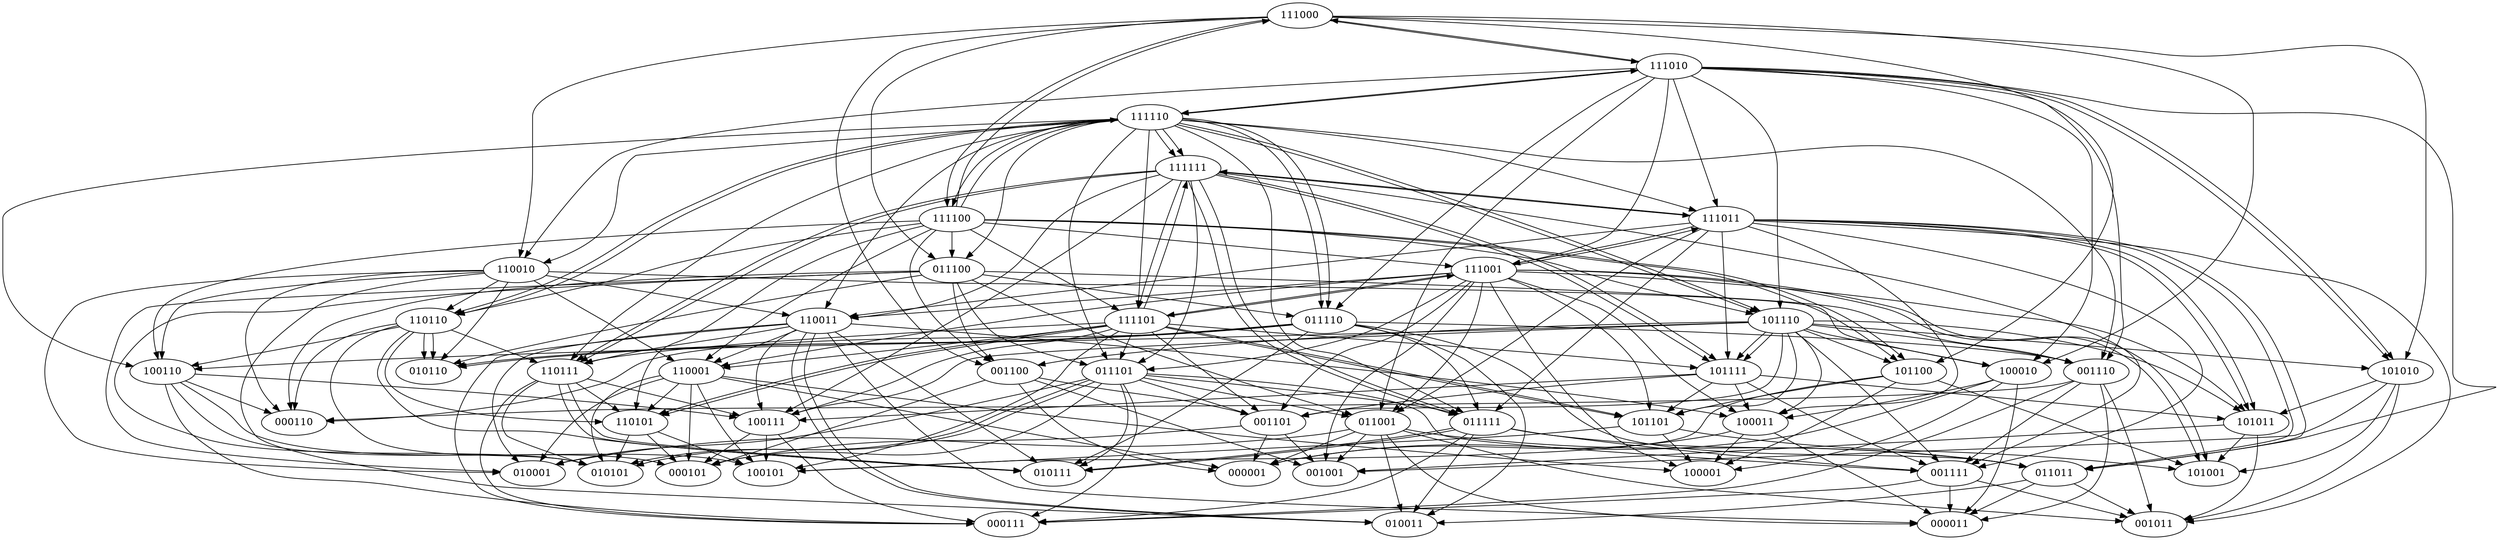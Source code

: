 digraph G{

{node_1 [label="000001"];
node_2 [label="000011"];
node_3 [label="000101"];
node_4 [label="000110"];
node_5 [label="000111"];
node_6 [label="001001"];
node_7 [label="001011"];
node_8 [label="001100"];
node_9 [label="001101"];
node_10 [label="001110"];
node_11 [label="001111"];
node_12 [label="010001"];
node_13 [label="010011"];
node_14 [label="010101"];
node_15 [label="010110"];
node_16 [label="010111"];
node_17 [label="011001"];
node_18 [label="011011"];
node_19 [label="011100"];
node_20 [label="011101"];
node_21 [label="011110"];
node_22 [label="011111"];
node_23 [label="100001"];
node_24 [label="100010"];
node_25 [label="100011"];
node_26 [label="100101"];
node_27 [label="100110"];
node_28 [label="100111"];
node_29 [label="101001"];
node_30 [label="101010"];
node_31 [label="101011"];
node_32 [label="101100"];
node_33 [label="101101"];
node_34 [label="101110"];
node_35 [label="101111"];
node_36 [label="110001"];
node_37 [label="110010"];
node_38 [label="110011"];
node_39 [label="110101"];
node_40 [label="110110"];
node_41 [label="110111"];
node_42 [label="111000"];
node_43 [label="111001"];
node_44 [label="111010"];
node_45 [label="111011"];
node_46 [label="111100"];
node_47 [label="111101"];
node_48 [label="111110"];
node_49 [label="111111"];
}
node_8->node_9[penwidth=1]
node_8->node_6[penwidth=1]
node_8->node_3[penwidth=1]
node_8->node_1[penwidth=1]
node_9->node_6[penwidth=1]
node_9->node_3[penwidth=1]
node_9->node_1[penwidth=1]
node_10->node_4[penwidth=1]
node_10->node_11[penwidth=1]
node_10->node_7[penwidth=1]
node_10->node_5[penwidth=1]
node_10->node_2[penwidth=1]
node_11->node_7[penwidth=1]
node_11->node_5[penwidth=1]
node_11->node_2[penwidth=1]
node_17->node_12[penwidth=1]
node_17->node_6[penwidth=1]
node_17->node_18[penwidth=1]
node_17->node_1[penwidth=1]
node_17->node_13[penwidth=1]
node_17->node_7[penwidth=1]
node_17->node_2[penwidth=1]
node_18->node_13[penwidth=1]
node_18->node_7[penwidth=1]
node_18->node_2[penwidth=1]
node_19->node_8[penwidth=1]
node_19->node_21[penwidth=1]
node_19->node_15[penwidth=1]
node_19->node_10[penwidth=1]
node_19->node_4[penwidth=1]
node_19->node_20[penwidth=1]
node_19->node_17[penwidth=1]
node_19->node_14[penwidth=1]
node_19->node_12[penwidth=1]
node_20->node_14[penwidth=1]
node_20->node_9[penwidth=1]
node_20->node_22[penwidth=1]
node_20->node_3[penwidth=1]
node_20->node_16[penwidth=1]
node_20->node_11[penwidth=1]
node_20->node_5[penwidth=1]
node_20->node_17[penwidth=1]
node_20->node_14[penwidth=1]
node_20->node_12[penwidth=1]
node_21->node_15[penwidth=1]
node_21->node_10[penwidth=1]
node_21->node_4[penwidth=1]
node_21->node_15[penwidth=1]
node_21->node_22[penwidth=1]
node_21->node_18[penwidth=1]
node_21->node_16[penwidth=1]
node_21->node_13[penwidth=1]
node_22->node_16[penwidth=1]
node_22->node_11[penwidth=1]
node_22->node_5[penwidth=1]
node_22->node_18[penwidth=1]
node_22->node_16[penwidth=1]
node_22->node_13[penwidth=1]
node_24->node_25[penwidth=1]
node_24->node_23[penwidth=1]
node_24->node_2[penwidth=1]
node_24->node_1[penwidth=1]
node_25->node_23[penwidth=1]
node_25->node_2[penwidth=1]
node_25->node_1[penwidth=1]
node_27->node_4[penwidth=1]
node_27->node_28[penwidth=1]
node_27->node_26[penwidth=1]
node_27->node_5[penwidth=1]
node_27->node_3[penwidth=1]
node_28->node_26[penwidth=1]
node_28->node_5[penwidth=1]
node_28->node_3[penwidth=1]
node_30->node_31[penwidth=1]
node_30->node_29[penwidth=1]
node_30->node_7[penwidth=1]
node_30->node_6[penwidth=1]
node_31->node_29[penwidth=1]
node_31->node_7[penwidth=1]
node_31->node_6[penwidth=1]
node_32->node_33[penwidth=1]
node_32->node_29[penwidth=1]
node_32->node_26[penwidth=1]
node_32->node_23[penwidth=1]
node_33->node_29[penwidth=1]
node_33->node_26[penwidth=1]
node_33->node_23[penwidth=1]
node_34->node_32[penwidth=1]
node_34->node_10[penwidth=1]
node_34->node_35[penwidth=1]
node_34->node_8[penwidth=1]
node_34->node_33[penwidth=1]
node_34->node_11[penwidth=1]
node_34->node_9[penwidth=1]
node_34->node_30[penwidth=1]
node_34->node_27[penwidth=1]
node_34->node_35[penwidth=1]
node_34->node_24[penwidth=1]
node_34->node_31[penwidth=1]
node_34->node_28[penwidth=1]
node_34->node_25[penwidth=1]
node_35->node_33[penwidth=1]
node_35->node_11[penwidth=1]
node_35->node_9[penwidth=1]
node_35->node_31[penwidth=1]
node_35->node_28[penwidth=1]
node_35->node_25[penwidth=1]
node_36->node_23[penwidth=1]
node_36->node_12[penwidth=1]
node_36->node_39[penwidth=1]
node_36->node_1[penwidth=1]
node_36->node_26[penwidth=1]
node_36->node_14[penwidth=1]
node_36->node_3[penwidth=1]
node_37->node_24[penwidth=1]
node_37->node_40[penwidth=1]
node_37->node_27[penwidth=1]
node_37->node_15[penwidth=1]
node_37->node_4[penwidth=1]
node_37->node_38[penwidth=1]
node_37->node_36[penwidth=1]
node_37->node_13[penwidth=1]
node_37->node_12[penwidth=1]
node_38->node_25[penwidth=1]
node_38->node_13[penwidth=1]
node_38->node_41[penwidth=1]
node_38->node_2[penwidth=1]
node_38->node_28[penwidth=1]
node_38->node_16[penwidth=1]
node_38->node_5[penwidth=1]
node_38->node_36[penwidth=1]
node_38->node_13[penwidth=1]
node_38->node_12[penwidth=1]
node_39->node_26[penwidth=1]
node_39->node_14[penwidth=1]
node_39->node_3[penwidth=1]
node_40->node_27[penwidth=1]
node_40->node_15[penwidth=1]
node_40->node_4[penwidth=1]
node_40->node_15[penwidth=1]
node_40->node_41[penwidth=1]
node_40->node_39[penwidth=1]
node_40->node_16[penwidth=1]
node_40->node_14[penwidth=1]
node_41->node_28[penwidth=1]
node_41->node_16[penwidth=1]
node_41->node_5[penwidth=1]
node_41->node_39[penwidth=1]
node_41->node_16[penwidth=1]
node_41->node_14[penwidth=1]
node_42->node_46[penwidth=1]
node_42->node_32[penwidth=1]
node_42->node_19[penwidth=1]
node_42->node_8[penwidth=1]
node_42->node_44[penwidth=1]
node_42->node_37[penwidth=1]
node_42->node_30[penwidth=1]
node_42->node_24[penwidth=1]
node_43->node_29[penwidth=1]
node_43->node_17[penwidth=1]
node_43->node_47[penwidth=1]
node_43->node_6[penwidth=1]
node_43->node_33[penwidth=1]
node_43->node_20[penwidth=1]
node_43->node_9[penwidth=1]
node_43->node_36[penwidth=1]
node_43->node_29[penwidth=1]
node_43->node_45[penwidth=1]
node_43->node_23[penwidth=1]
node_43->node_38[penwidth=1]
node_43->node_31[penwidth=1]
node_43->node_25[penwidth=1]
node_44->node_30[penwidth=1]
node_44->node_48[penwidth=1]
node_44->node_34[penwidth=1]
node_44->node_21[penwidth=1]
node_44->node_10[penwidth=1]
node_44->node_37[penwidth=1]
node_44->node_30[penwidth=1]
node_44->node_24[penwidth=1]
node_44->node_42[penwidth=1]
node_44->node_45[penwidth=1]
node_44->node_43[penwidth=1]
node_44->node_18[penwidth=1]
node_44->node_17[penwidth=1]
node_45->node_31[penwidth=1]
node_45->node_18[penwidth=1]
node_45->node_49[penwidth=1]
node_45->node_7[penwidth=1]
node_45->node_35[penwidth=1]
node_45->node_22[penwidth=1]
node_45->node_11[penwidth=1]
node_45->node_38[penwidth=1]
node_45->node_31[penwidth=1]
node_45->node_25[penwidth=1]
node_45->node_43[penwidth=1]
node_45->node_18[penwidth=1]
node_45->node_17[penwidth=1]
node_46->node_32[penwidth=1]
node_46->node_19[penwidth=1]
node_46->node_8[penwidth=1]
node_46->node_32[penwidth=1]
node_46->node_48[penwidth=1]
node_46->node_40[penwidth=1]
node_46->node_34[penwidth=1]
node_46->node_27[penwidth=1]
node_46->node_42[penwidth=1]
node_46->node_47[penwidth=1]
node_46->node_43[penwidth=1]
node_46->node_39[penwidth=1]
node_46->node_36[penwidth=1]
node_47->node_33[penwidth=1]
node_47->node_20[penwidth=1]
node_47->node_9[penwidth=1]
node_47->node_39[penwidth=1]
node_47->node_33[penwidth=1]
node_47->node_49[penwidth=1]
node_47->node_26[penwidth=1]
node_47->node_41[penwidth=1]
node_47->node_35[penwidth=1]
node_47->node_28[penwidth=1]
node_47->node_43[penwidth=1]
node_47->node_39[penwidth=1]
node_47->node_36[penwidth=1]
node_48->node_34[penwidth=1]
node_48->node_21[penwidth=1]
node_48->node_10[penwidth=1]
node_48->node_40[penwidth=1]
node_48->node_34[penwidth=1]
node_48->node_27[penwidth=1]
node_48->node_46[penwidth=1]
node_48->node_21[penwidth=1]
node_48->node_49[penwidth=1]
node_48->node_19[penwidth=1]
node_48->node_47[penwidth=1]
node_48->node_22[penwidth=1]
node_48->node_20[penwidth=1]
node_48->node_44[penwidth=1]
node_48->node_40[penwidth=1]
node_48->node_49[penwidth=1]
node_48->node_37[penwidth=1]
node_48->node_45[penwidth=1]
node_48->node_41[penwidth=1]
node_48->node_38[penwidth=1]
node_49->node_35[penwidth=1]
node_49->node_22[penwidth=1]
node_49->node_11[penwidth=1]
node_49->node_41[penwidth=1]
node_49->node_35[penwidth=1]
node_49->node_28[penwidth=1]
node_49->node_47[penwidth=1]
node_49->node_22[penwidth=1]
node_49->node_20[penwidth=1]
node_49->node_45[penwidth=1]
node_49->node_41[penwidth=1]
node_49->node_38[penwidth=1]
}
